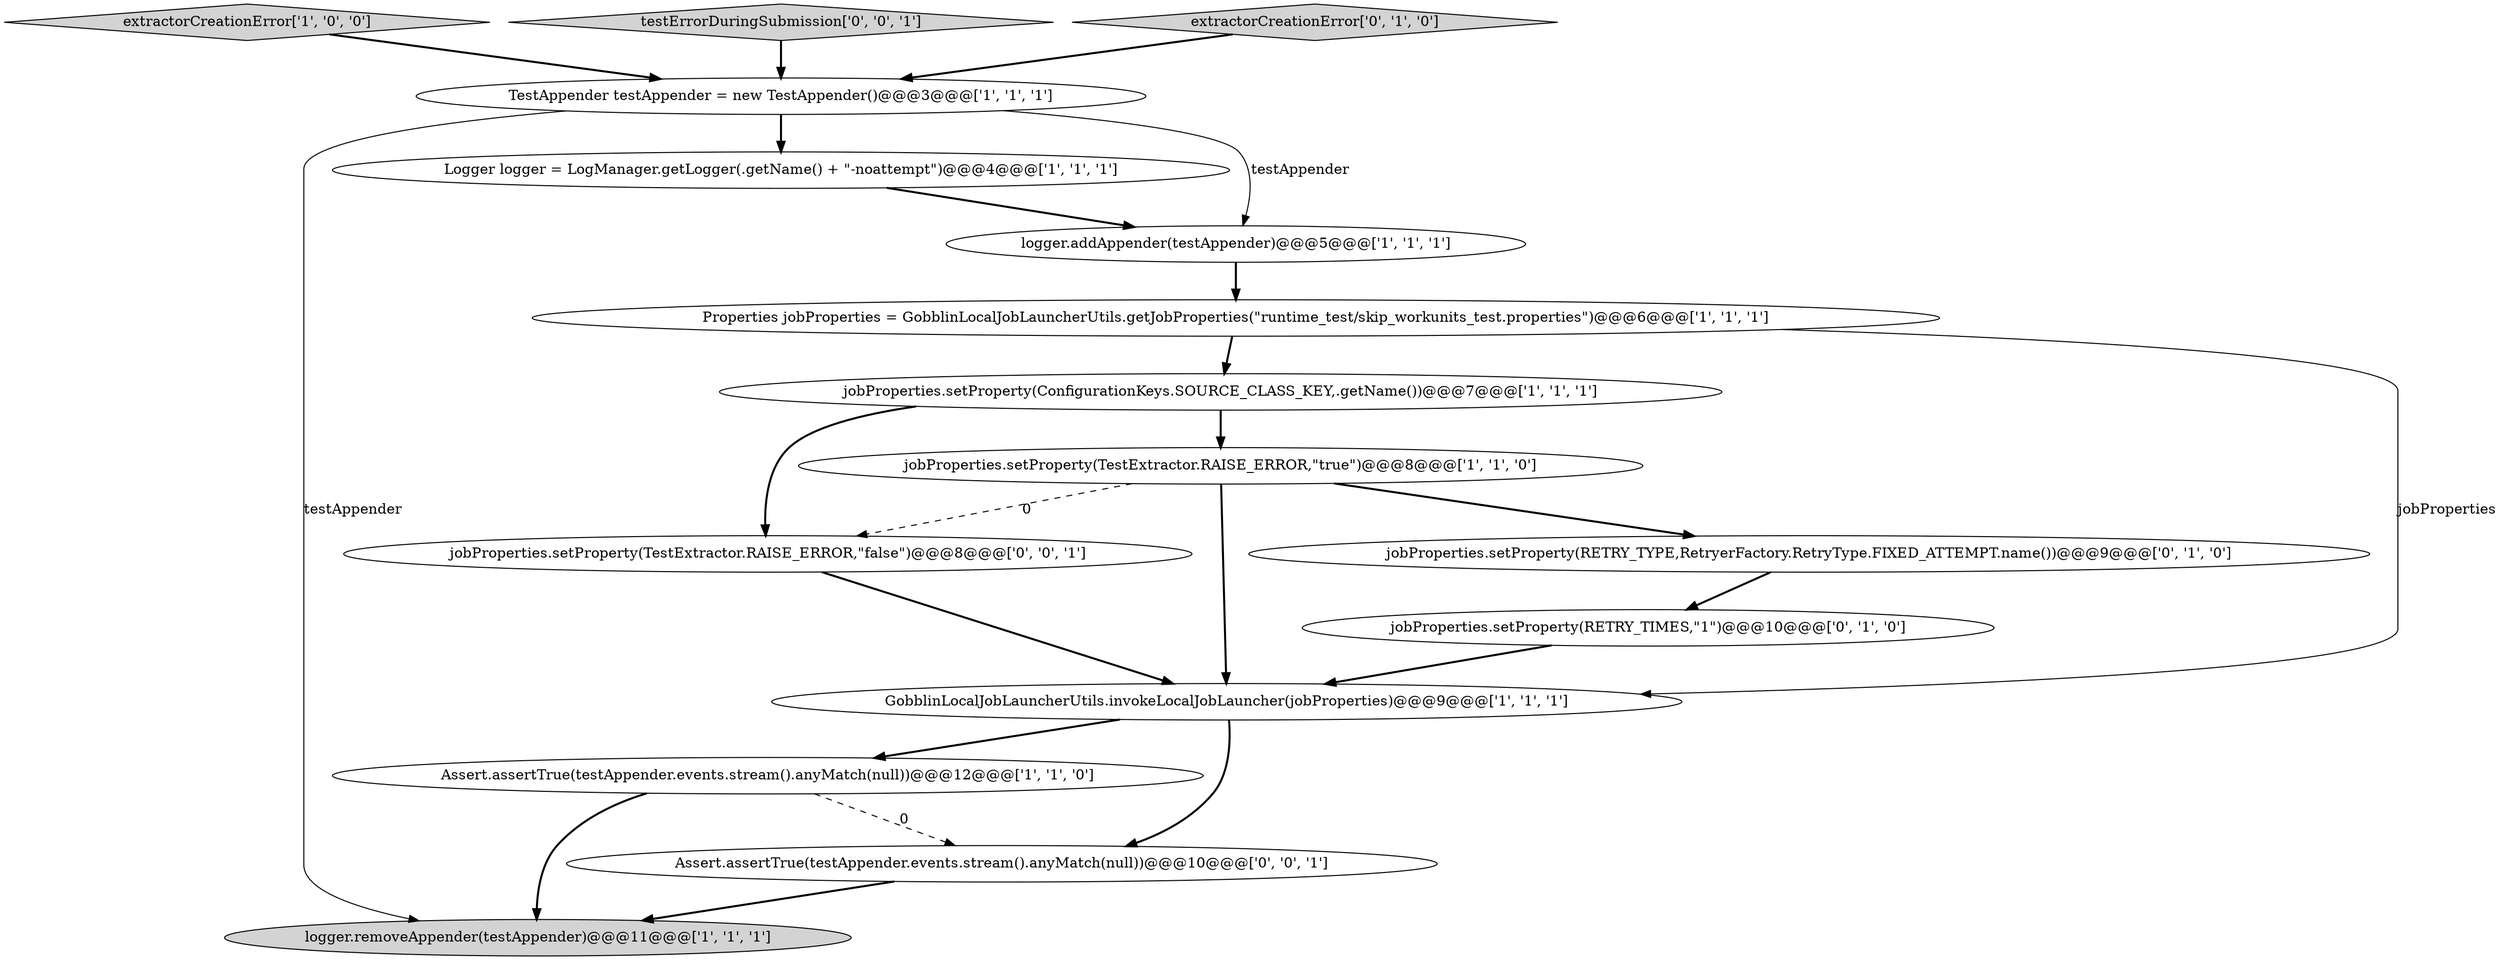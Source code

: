 digraph {
2 [style = filled, label = "extractorCreationError['1', '0', '0']", fillcolor = lightgray, shape = diamond image = "AAA0AAABBB1BBB"];
3 [style = filled, label = "jobProperties.setProperty(TestExtractor.RAISE_ERROR,\"true\")@@@8@@@['1', '1', '0']", fillcolor = white, shape = ellipse image = "AAA0AAABBB1BBB"];
13 [style = filled, label = "testErrorDuringSubmission['0', '0', '1']", fillcolor = lightgray, shape = diamond image = "AAA0AAABBB3BBB"];
0 [style = filled, label = "GobblinLocalJobLauncherUtils.invokeLocalJobLauncher(jobProperties)@@@9@@@['1', '1', '1']", fillcolor = white, shape = ellipse image = "AAA0AAABBB1BBB"];
5 [style = filled, label = "logger.removeAppender(testAppender)@@@11@@@['1', '1', '1']", fillcolor = lightgray, shape = ellipse image = "AAA0AAABBB1BBB"];
7 [style = filled, label = "logger.addAppender(testAppender)@@@5@@@['1', '1', '1']", fillcolor = white, shape = ellipse image = "AAA0AAABBB1BBB"];
8 [style = filled, label = "Logger logger = LogManager.getLogger(.getName() + \"-noattempt\")@@@4@@@['1', '1', '1']", fillcolor = white, shape = ellipse image = "AAA0AAABBB1BBB"];
12 [style = filled, label = "extractorCreationError['0', '1', '0']", fillcolor = lightgray, shape = diamond image = "AAA0AAABBB2BBB"];
4 [style = filled, label = "Properties jobProperties = GobblinLocalJobLauncherUtils.getJobProperties(\"runtime_test/skip_workunits_test.properties\")@@@6@@@['1', '1', '1']", fillcolor = white, shape = ellipse image = "AAA0AAABBB1BBB"];
14 [style = filled, label = "Assert.assertTrue(testAppender.events.stream().anyMatch(null))@@@10@@@['0', '0', '1']", fillcolor = white, shape = ellipse image = "AAA0AAABBB3BBB"];
6 [style = filled, label = "TestAppender testAppender = new TestAppender()@@@3@@@['1', '1', '1']", fillcolor = white, shape = ellipse image = "AAA0AAABBB1BBB"];
1 [style = filled, label = "Assert.assertTrue(testAppender.events.stream().anyMatch(null))@@@12@@@['1', '1', '0']", fillcolor = white, shape = ellipse image = "AAA0AAABBB1BBB"];
10 [style = filled, label = "jobProperties.setProperty(RETRY_TIMES,\"1\")@@@10@@@['0', '1', '0']", fillcolor = white, shape = ellipse image = "AAA1AAABBB2BBB"];
15 [style = filled, label = "jobProperties.setProperty(TestExtractor.RAISE_ERROR,\"false\")@@@8@@@['0', '0', '1']", fillcolor = white, shape = ellipse image = "AAA0AAABBB3BBB"];
11 [style = filled, label = "jobProperties.setProperty(RETRY_TYPE,RetryerFactory.RetryType.FIXED_ATTEMPT.name())@@@9@@@['0', '1', '0']", fillcolor = white, shape = ellipse image = "AAA1AAABBB2BBB"];
9 [style = filled, label = "jobProperties.setProperty(ConfigurationKeys.SOURCE_CLASS_KEY,.getName())@@@7@@@['1', '1', '1']", fillcolor = white, shape = ellipse image = "AAA0AAABBB1BBB"];
14->5 [style = bold, label=""];
3->11 [style = bold, label=""];
4->0 [style = solid, label="jobProperties"];
9->3 [style = bold, label=""];
13->6 [style = bold, label=""];
9->15 [style = bold, label=""];
1->14 [style = dashed, label="0"];
6->8 [style = bold, label=""];
0->1 [style = bold, label=""];
6->7 [style = solid, label="testAppender"];
6->5 [style = solid, label="testAppender"];
15->0 [style = bold, label=""];
11->10 [style = bold, label=""];
7->4 [style = bold, label=""];
4->9 [style = bold, label=""];
3->0 [style = bold, label=""];
3->15 [style = dashed, label="0"];
2->6 [style = bold, label=""];
8->7 [style = bold, label=""];
0->14 [style = bold, label=""];
10->0 [style = bold, label=""];
12->6 [style = bold, label=""];
1->5 [style = bold, label=""];
}

